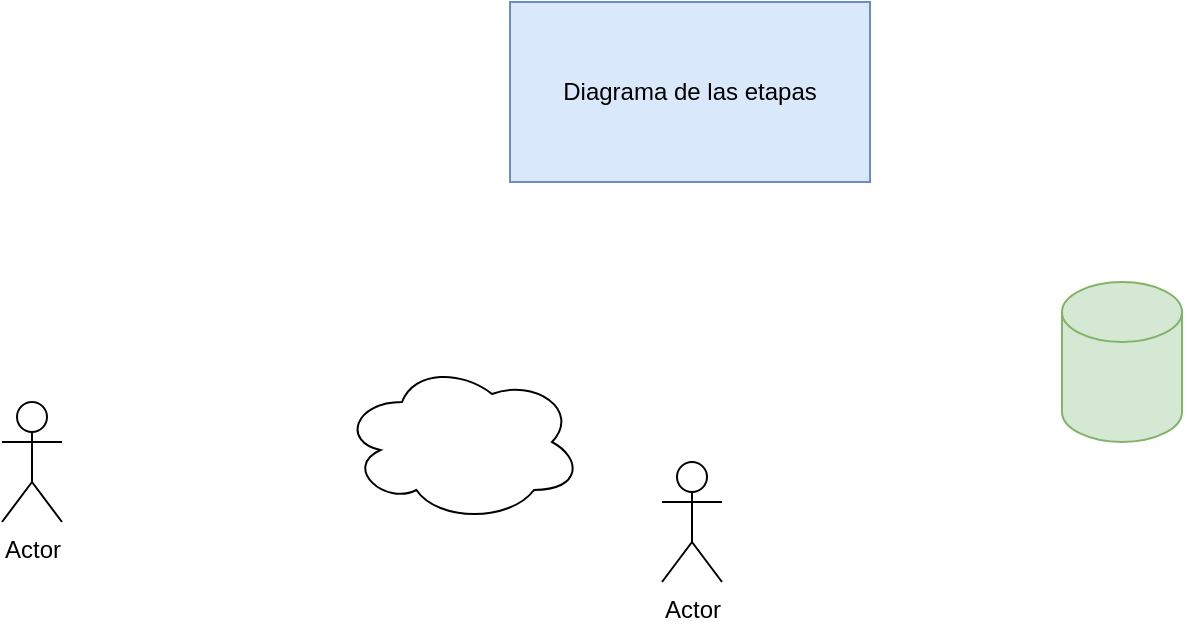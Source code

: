 <mxfile version="13.10.4" type="github">
  <diagram id="8KtglLWpI5dE6YlecOW0" name="Page-1">
    <mxGraphModel dx="1038" dy="580" grid="1" gridSize="10" guides="1" tooltips="1" connect="1" arrows="1" fold="1" page="1" pageScale="1" pageWidth="827" pageHeight="1169" math="0" shadow="0">
      <root>
        <mxCell id="0" />
        <mxCell id="1" parent="0" />
        <mxCell id="XdEWJu8gENzQg-ZwJCKJ-1" value="Diagrama de las etapas" style="text;html=1;align=center;verticalAlign=middle;whiteSpace=wrap;rounded=0;fillColor=#dae8fc;strokeColor=#6c8ebf;" parent="1" vertex="1">
          <mxGeometry x="324" y="40" width="180" height="90" as="geometry" />
        </mxCell>
        <mxCell id="FTlPGGz-5F8PEA96EJDB-1" value="Actor" style="shape=umlActor;verticalLabelPosition=bottom;verticalAlign=top;html=1;outlineConnect=0;" vertex="1" parent="1">
          <mxGeometry x="70" y="240" width="30" height="60" as="geometry" />
        </mxCell>
        <mxCell id="DgASHZGIPMTWJSRpMwl8-1" value="" style="shape=cylinder3;whiteSpace=wrap;html=1;boundedLbl=1;backgroundOutline=1;size=15;fillColor=#d5e8d4;strokeColor=#82b366;" vertex="1" parent="1">
          <mxGeometry x="600" y="180" width="60" height="80" as="geometry" />
        </mxCell>
        <mxCell id="FTlPGGz-5F8PEA96EJDB-2" value="Actor" style="shape=umlActor;verticalLabelPosition=bottom;verticalAlign=top;html=1;outlineConnect=0;" vertex="1" parent="1">
          <mxGeometry x="400" y="270" width="30" height="60" as="geometry" />
        </mxCell>
        <mxCell id="FTlPGGz-5F8PEA96EJDB-3" value="" style="ellipse;shape=cloud;whiteSpace=wrap;html=1;" vertex="1" parent="1">
          <mxGeometry x="240" y="220" width="120" height="80" as="geometry" />
        </mxCell>
      </root>
    </mxGraphModel>
  </diagram>
</mxfile>
